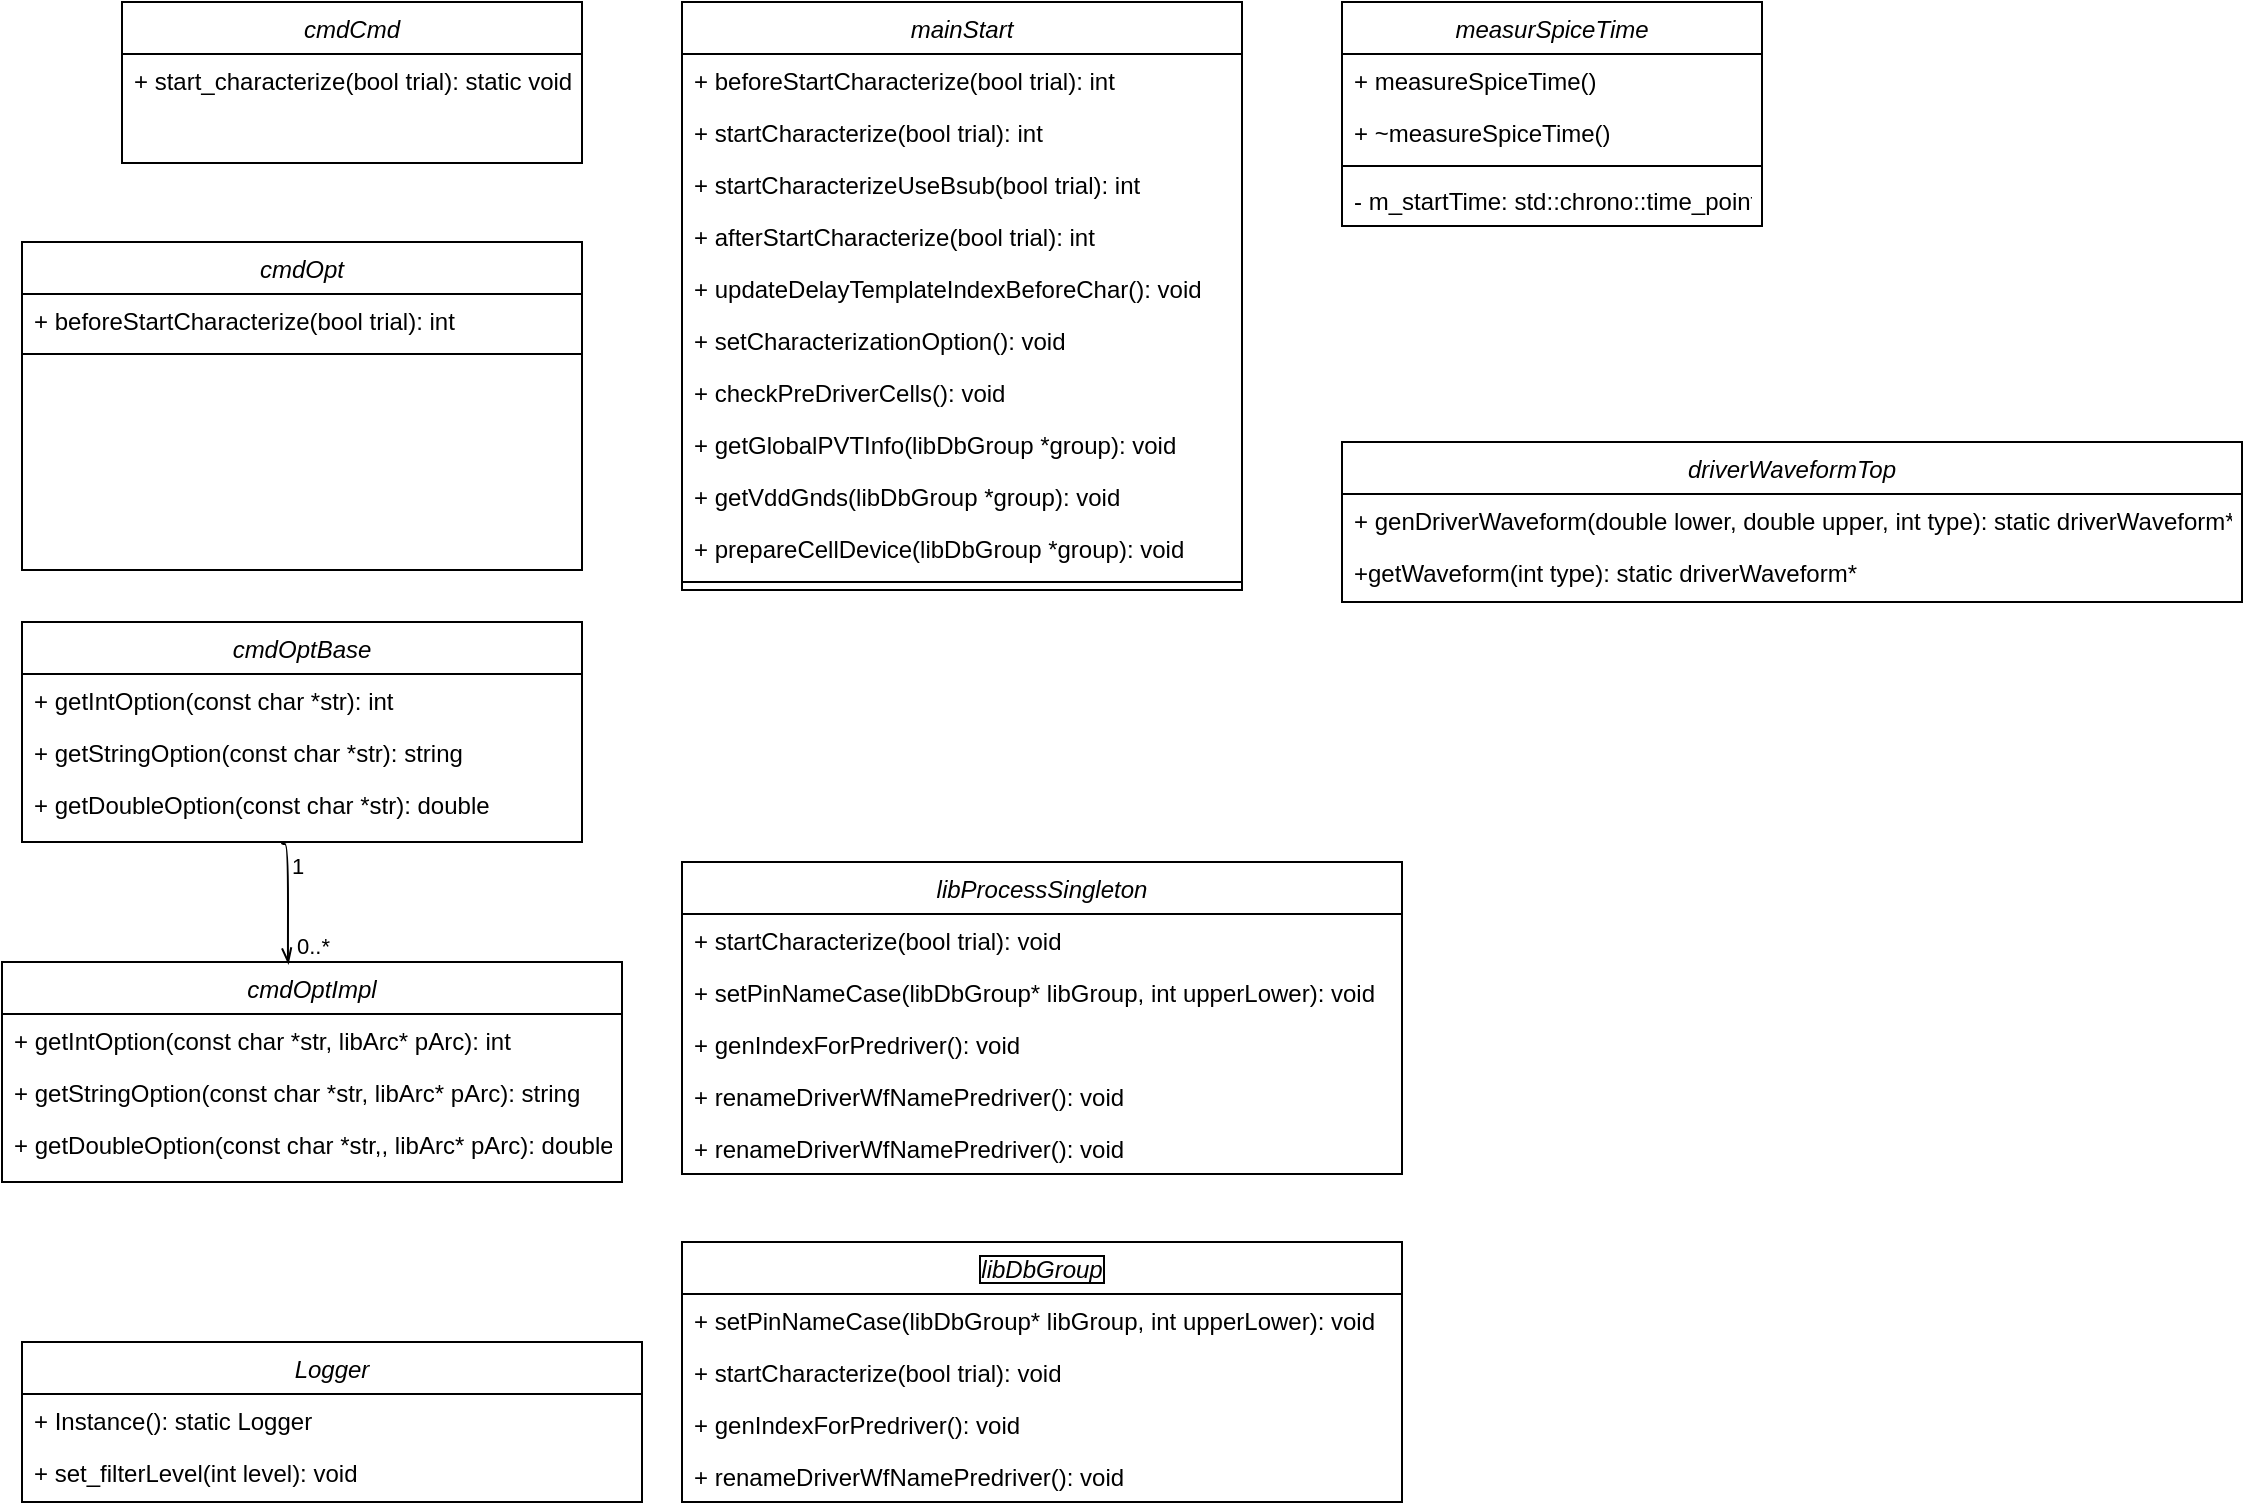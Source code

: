 <mxfile version="21.0.6" type="github">
  <diagram id="C5RBs43oDa-KdzZeNtuy" name="Page-1">
    <mxGraphModel dx="2043" dy="598" grid="1" gridSize="10" guides="1" tooltips="1" connect="1" arrows="1" fold="1" page="1" pageScale="1" pageWidth="827" pageHeight="1169" math="0" shadow="0">
      <root>
        <mxCell id="WIyWlLk6GJQsqaUBKTNV-0" />
        <mxCell id="WIyWlLk6GJQsqaUBKTNV-1" parent="WIyWlLk6GJQsqaUBKTNV-0" />
        <mxCell id="zkfFHV4jXpPFQw0GAbJ--0" value="cmdCmd" style="swimlane;fontStyle=2;align=center;verticalAlign=top;childLayout=stackLayout;horizontal=1;startSize=26;horizontalStack=0;resizeParent=1;resizeLast=0;collapsible=1;marginBottom=0;rounded=0;shadow=0;strokeWidth=1;" parent="WIyWlLk6GJQsqaUBKTNV-1" vertex="1">
          <mxGeometry x="-390" y="50" width="230" height="80.5" as="geometry">
            <mxRectangle x="230" y="140" width="160" height="26" as="alternateBounds" />
          </mxGeometry>
        </mxCell>
        <mxCell id="zkfFHV4jXpPFQw0GAbJ--1" value="+ start_characterize(bool trial): static void" style="text;align=left;verticalAlign=top;spacingLeft=4;spacingRight=4;overflow=hidden;rotatable=0;points=[[0,0.5],[1,0.5]];portConstraint=eastwest;" parent="zkfFHV4jXpPFQw0GAbJ--0" vertex="1">
          <mxGeometry y="26" width="230" height="26" as="geometry" />
        </mxCell>
        <mxCell id="Scj98cI5AJJh03gFAGO5-1" value="measurSpiceTime" style="swimlane;fontStyle=2;align=center;verticalAlign=top;childLayout=stackLayout;horizontal=1;startSize=26;horizontalStack=0;resizeParent=1;resizeLast=0;collapsible=1;marginBottom=0;rounded=0;shadow=0;strokeWidth=1;" vertex="1" parent="WIyWlLk6GJQsqaUBKTNV-1">
          <mxGeometry x="220" y="50" width="210" height="112" as="geometry">
            <mxRectangle x="230" y="140" width="160" height="26" as="alternateBounds" />
          </mxGeometry>
        </mxCell>
        <mxCell id="Scj98cI5AJJh03gFAGO5-2" value="+ measureSpiceTime()&#xa;" style="text;align=left;verticalAlign=top;spacingLeft=4;spacingRight=4;overflow=hidden;rotatable=0;points=[[0,0.5],[1,0.5]];portConstraint=eastwest;" vertex="1" parent="Scj98cI5AJJh03gFAGO5-1">
          <mxGeometry y="26" width="210" height="26" as="geometry" />
        </mxCell>
        <mxCell id="Scj98cI5AJJh03gFAGO5-4" value="+ ~measureSpiceTime()&#xa;" style="text;align=left;verticalAlign=top;spacingLeft=4;spacingRight=4;overflow=hidden;rotatable=0;points=[[0,0.5],[1,0.5]];portConstraint=eastwest;" vertex="1" parent="Scj98cI5AJJh03gFAGO5-1">
          <mxGeometry y="52" width="210" height="26" as="geometry" />
        </mxCell>
        <mxCell id="Scj98cI5AJJh03gFAGO5-3" value="" style="line;html=1;strokeWidth=1;align=left;verticalAlign=middle;spacingTop=-1;spacingLeft=3;spacingRight=3;rotatable=0;labelPosition=right;points=[];portConstraint=eastwest;" vertex="1" parent="Scj98cI5AJJh03gFAGO5-1">
          <mxGeometry y="78" width="210" height="8" as="geometry" />
        </mxCell>
        <mxCell id="Scj98cI5AJJh03gFAGO5-5" value="- m_startTime: std::chrono::time_point" style="text;align=left;verticalAlign=top;spacingLeft=4;spacingRight=4;overflow=hidden;rotatable=0;points=[[0,0.5],[1,0.5]];portConstraint=eastwest;" vertex="1" parent="Scj98cI5AJJh03gFAGO5-1">
          <mxGeometry y="86" width="210" height="26" as="geometry" />
        </mxCell>
        <mxCell id="Scj98cI5AJJh03gFAGO5-6" value="mainStart" style="swimlane;fontStyle=2;align=center;verticalAlign=top;childLayout=stackLayout;horizontal=1;startSize=26;horizontalStack=0;resizeParent=1;resizeLast=0;collapsible=1;marginBottom=0;rounded=0;shadow=0;strokeWidth=1;" vertex="1" parent="WIyWlLk6GJQsqaUBKTNV-1">
          <mxGeometry x="-110" y="50" width="280" height="294" as="geometry">
            <mxRectangle x="230" y="140" width="160" height="26" as="alternateBounds" />
          </mxGeometry>
        </mxCell>
        <mxCell id="Scj98cI5AJJh03gFAGO5-7" value="+ beforeStartCharacterize(bool trial): int&#xa;" style="text;align=left;verticalAlign=top;spacingLeft=4;spacingRight=4;overflow=hidden;rotatable=0;points=[[0,0.5],[1,0.5]];portConstraint=eastwest;" vertex="1" parent="Scj98cI5AJJh03gFAGO5-6">
          <mxGeometry y="26" width="280" height="26" as="geometry" />
        </mxCell>
        <mxCell id="Scj98cI5AJJh03gFAGO5-8" value="+ startCharacterize(bool trial): int&#xa;" style="text;align=left;verticalAlign=top;spacingLeft=4;spacingRight=4;overflow=hidden;rotatable=0;points=[[0,0.5],[1,0.5]];portConstraint=eastwest;" vertex="1" parent="Scj98cI5AJJh03gFAGO5-6">
          <mxGeometry y="52" width="280" height="26" as="geometry" />
        </mxCell>
        <mxCell id="Scj98cI5AJJh03gFAGO5-12" value="+ startCharacterizeUseBsub(bool trial): int&#xa;" style="text;align=left;verticalAlign=top;spacingLeft=4;spacingRight=4;overflow=hidden;rotatable=0;points=[[0,0.5],[1,0.5]];portConstraint=eastwest;" vertex="1" parent="Scj98cI5AJJh03gFAGO5-6">
          <mxGeometry y="78" width="280" height="26" as="geometry" />
        </mxCell>
        <mxCell id="Scj98cI5AJJh03gFAGO5-13" value="+ afterStartCharacterize(bool trial): int&#xa;" style="text;align=left;verticalAlign=top;spacingLeft=4;spacingRight=4;overflow=hidden;rotatable=0;points=[[0,0.5],[1,0.5]];portConstraint=eastwest;" vertex="1" parent="Scj98cI5AJJh03gFAGO5-6">
          <mxGeometry y="104" width="280" height="26" as="geometry" />
        </mxCell>
        <mxCell id="Scj98cI5AJJh03gFAGO5-38" value="+ updateDelayTemplateIndexBeforeChar(): void&#xa;" style="text;align=left;verticalAlign=top;spacingLeft=4;spacingRight=4;overflow=hidden;rotatable=0;points=[[0,0.5],[1,0.5]];portConstraint=eastwest;" vertex="1" parent="Scj98cI5AJJh03gFAGO5-6">
          <mxGeometry y="130" width="280" height="26" as="geometry" />
        </mxCell>
        <mxCell id="Scj98cI5AJJh03gFAGO5-11" value="+ setCharacterizationOption(): void&#xa;" style="text;align=left;verticalAlign=top;spacingLeft=4;spacingRight=4;overflow=hidden;rotatable=0;points=[[0,0.5],[1,0.5]];portConstraint=eastwest;" vertex="1" parent="Scj98cI5AJJh03gFAGO5-6">
          <mxGeometry y="156" width="280" height="26" as="geometry" />
        </mxCell>
        <mxCell id="Scj98cI5AJJh03gFAGO5-39" value="+ checkPreDriverCells(): void&#xa;" style="text;align=left;verticalAlign=top;spacingLeft=4;spacingRight=4;overflow=hidden;rotatable=0;points=[[0,0.5],[1,0.5]];portConstraint=eastwest;" vertex="1" parent="Scj98cI5AJJh03gFAGO5-6">
          <mxGeometry y="182" width="280" height="26" as="geometry" />
        </mxCell>
        <mxCell id="Scj98cI5AJJh03gFAGO5-52" value="+ getGlobalPVTInfo(libDbGroup *group): void&#xa;" style="text;align=left;verticalAlign=top;spacingLeft=4;spacingRight=4;overflow=hidden;rotatable=0;points=[[0,0.5],[1,0.5]];portConstraint=eastwest;" vertex="1" parent="Scj98cI5AJJh03gFAGO5-6">
          <mxGeometry y="208" width="280" height="26" as="geometry" />
        </mxCell>
        <mxCell id="Scj98cI5AJJh03gFAGO5-53" value="+ getVddGnds(libDbGroup *group): void" style="text;align=left;verticalAlign=top;spacingLeft=4;spacingRight=4;overflow=hidden;rotatable=0;points=[[0,0.5],[1,0.5]];portConstraint=eastwest;" vertex="1" parent="Scj98cI5AJJh03gFAGO5-6">
          <mxGeometry y="234" width="280" height="26" as="geometry" />
        </mxCell>
        <mxCell id="Scj98cI5AJJh03gFAGO5-55" value="+ prepareCellDevice(libDbGroup *group): void" style="text;align=left;verticalAlign=top;spacingLeft=4;spacingRight=4;overflow=hidden;rotatable=0;points=[[0,0.5],[1,0.5]];portConstraint=eastwest;" vertex="1" parent="Scj98cI5AJJh03gFAGO5-6">
          <mxGeometry y="260" width="280" height="26" as="geometry" />
        </mxCell>
        <mxCell id="Scj98cI5AJJh03gFAGO5-9" value="" style="line;html=1;strokeWidth=1;align=left;verticalAlign=middle;spacingTop=-1;spacingLeft=3;spacingRight=3;rotatable=0;labelPosition=right;points=[];portConstraint=eastwest;" vertex="1" parent="Scj98cI5AJJh03gFAGO5-6">
          <mxGeometry y="286" width="280" height="8" as="geometry" />
        </mxCell>
        <mxCell id="Scj98cI5AJJh03gFAGO5-14" value="cmdOpt" style="swimlane;fontStyle=2;align=center;verticalAlign=top;childLayout=stackLayout;horizontal=1;startSize=26;horizontalStack=0;resizeParent=1;resizeLast=0;collapsible=1;marginBottom=0;rounded=0;shadow=0;strokeWidth=1;" vertex="1" parent="WIyWlLk6GJQsqaUBKTNV-1">
          <mxGeometry x="-440" y="170" width="280" height="164" as="geometry">
            <mxRectangle x="230" y="140" width="160" height="26" as="alternateBounds" />
          </mxGeometry>
        </mxCell>
        <mxCell id="Scj98cI5AJJh03gFAGO5-15" value="+ beforeStartCharacterize(bool trial): int&#xa;" style="text;align=left;verticalAlign=top;spacingLeft=4;spacingRight=4;overflow=hidden;rotatable=0;points=[[0,0.5],[1,0.5]];portConstraint=eastwest;" vertex="1" parent="Scj98cI5AJJh03gFAGO5-14">
          <mxGeometry y="26" width="280" height="26" as="geometry" />
        </mxCell>
        <mxCell id="Scj98cI5AJJh03gFAGO5-20" value="" style="line;html=1;strokeWidth=1;align=left;verticalAlign=middle;spacingTop=-1;spacingLeft=3;spacingRight=3;rotatable=0;labelPosition=right;points=[];portConstraint=eastwest;" vertex="1" parent="Scj98cI5AJJh03gFAGO5-14">
          <mxGeometry y="52" width="280" height="8" as="geometry" />
        </mxCell>
        <mxCell id="Scj98cI5AJJh03gFAGO5-21" value="cmdOptBase" style="swimlane;fontStyle=2;align=center;verticalAlign=top;childLayout=stackLayout;horizontal=1;startSize=26;horizontalStack=0;resizeParent=1;resizeLast=0;collapsible=1;marginBottom=0;rounded=0;shadow=0;strokeWidth=1;" vertex="1" parent="WIyWlLk6GJQsqaUBKTNV-1">
          <mxGeometry x="-440" y="360" width="280" height="110" as="geometry">
            <mxRectangle x="230" y="140" width="160" height="26" as="alternateBounds" />
          </mxGeometry>
        </mxCell>
        <mxCell id="Scj98cI5AJJh03gFAGO5-22" value="+ getIntOption(const char *str): int&#xa;" style="text;align=left;verticalAlign=top;spacingLeft=4;spacingRight=4;overflow=hidden;rotatable=0;points=[[0,0.5],[1,0.5]];portConstraint=eastwest;" vertex="1" parent="Scj98cI5AJJh03gFAGO5-21">
          <mxGeometry y="26" width="280" height="26" as="geometry" />
        </mxCell>
        <mxCell id="Scj98cI5AJJh03gFAGO5-24" value="+ getStringOption(const char *str): string&#xa;" style="text;align=left;verticalAlign=top;spacingLeft=4;spacingRight=4;overflow=hidden;rotatable=0;points=[[0,0.5],[1,0.5]];portConstraint=eastwest;" vertex="1" parent="Scj98cI5AJJh03gFAGO5-21">
          <mxGeometry y="52" width="280" height="26" as="geometry" />
        </mxCell>
        <mxCell id="Scj98cI5AJJh03gFAGO5-25" value="+ getDoubleOption(const char *str): double&#xa;" style="text;align=left;verticalAlign=top;spacingLeft=4;spacingRight=4;overflow=hidden;rotatable=0;points=[[0,0.5],[1,0.5]];portConstraint=eastwest;" vertex="1" parent="Scj98cI5AJJh03gFAGO5-21">
          <mxGeometry y="78" width="280" height="26" as="geometry" />
        </mxCell>
        <mxCell id="Scj98cI5AJJh03gFAGO5-26" value="cmdOptImpl" style="swimlane;fontStyle=2;align=center;verticalAlign=top;childLayout=stackLayout;horizontal=1;startSize=26;horizontalStack=0;resizeParent=1;resizeLast=0;collapsible=1;marginBottom=0;rounded=0;shadow=0;strokeWidth=1;" vertex="1" parent="WIyWlLk6GJQsqaUBKTNV-1">
          <mxGeometry x="-450" y="530" width="310" height="110" as="geometry">
            <mxRectangle x="230" y="140" width="160" height="26" as="alternateBounds" />
          </mxGeometry>
        </mxCell>
        <mxCell id="Scj98cI5AJJh03gFAGO5-27" value="+ getIntOption(const char *str, libArc* pArc): int&#xa;" style="text;align=left;verticalAlign=top;spacingLeft=4;spacingRight=4;overflow=hidden;rotatable=0;points=[[0,0.5],[1,0.5]];portConstraint=eastwest;" vertex="1" parent="Scj98cI5AJJh03gFAGO5-26">
          <mxGeometry y="26" width="310" height="26" as="geometry" />
        </mxCell>
        <mxCell id="Scj98cI5AJJh03gFAGO5-28" value="+ getStringOption(const char *str, libArc* pArc): string&#xa;" style="text;align=left;verticalAlign=top;spacingLeft=4;spacingRight=4;overflow=hidden;rotatable=0;points=[[0,0.5],[1,0.5]];portConstraint=eastwest;" vertex="1" parent="Scj98cI5AJJh03gFAGO5-26">
          <mxGeometry y="52" width="310" height="26" as="geometry" />
        </mxCell>
        <mxCell id="Scj98cI5AJJh03gFAGO5-29" value="+ getDoubleOption(const char *str,, libArc* pArc): double&#xa;" style="text;align=left;verticalAlign=top;spacingLeft=4;spacingRight=4;overflow=hidden;rotatable=0;points=[[0,0.5],[1,0.5]];portConstraint=eastwest;" vertex="1" parent="Scj98cI5AJJh03gFAGO5-26">
          <mxGeometry y="78" width="310" height="26" as="geometry" />
        </mxCell>
        <mxCell id="Scj98cI5AJJh03gFAGO5-31" value="" style="endArrow=openThin;html=1;edgeStyle=orthogonalEdgeStyle;entryX=0.462;entryY=0.009;entryDx=0;entryDy=0;entryPerimeter=0;startArrow=none;startFill=0;endFill=0;curved=1;" edge="1" parent="WIyWlLk6GJQsqaUBKTNV-1" target="Scj98cI5AJJh03gFAGO5-26">
          <mxGeometry relative="1" as="geometry">
            <mxPoint x="-307" y="470" as="sourcePoint" />
            <mxPoint x="10" y="390" as="targetPoint" />
            <Array as="points">
              <mxPoint x="-310" y="471" />
              <mxPoint x="-307" y="471" />
              <mxPoint x="-307" y="529" />
              <mxPoint x="-307" y="529" />
            </Array>
          </mxGeometry>
        </mxCell>
        <mxCell id="Scj98cI5AJJh03gFAGO5-32" value="1" style="edgeLabel;resizable=0;html=1;align=left;verticalAlign=bottom;" connectable="0" vertex="1" parent="Scj98cI5AJJh03gFAGO5-31">
          <mxGeometry x="-1" relative="1" as="geometry">
            <mxPoint y="20" as="offset" />
          </mxGeometry>
        </mxCell>
        <mxCell id="Scj98cI5AJJh03gFAGO5-33" value="0..*" style="edgeLabel;resizable=0;html=1;align=right;verticalAlign=bottom;" connectable="0" vertex="1" parent="Scj98cI5AJJh03gFAGO5-31">
          <mxGeometry x="1" relative="1" as="geometry">
            <mxPoint x="21" as="offset" />
          </mxGeometry>
        </mxCell>
        <mxCell id="Scj98cI5AJJh03gFAGO5-34" value="Logger" style="swimlane;fontStyle=2;align=center;verticalAlign=top;childLayout=stackLayout;horizontal=1;startSize=26;horizontalStack=0;resizeParent=1;resizeLast=0;collapsible=1;marginBottom=0;rounded=0;shadow=0;strokeWidth=1;" vertex="1" parent="WIyWlLk6GJQsqaUBKTNV-1">
          <mxGeometry x="-440" y="720" width="310" height="80" as="geometry">
            <mxRectangle x="230" y="140" width="160" height="26" as="alternateBounds" />
          </mxGeometry>
        </mxCell>
        <mxCell id="Scj98cI5AJJh03gFAGO5-35" value="+ Instance(): static Logger " style="text;align=left;verticalAlign=top;spacingLeft=4;spacingRight=4;overflow=hidden;rotatable=0;points=[[0,0.5],[1,0.5]];portConstraint=eastwest;" vertex="1" parent="Scj98cI5AJJh03gFAGO5-34">
          <mxGeometry y="26" width="310" height="26" as="geometry" />
        </mxCell>
        <mxCell id="Scj98cI5AJJh03gFAGO5-36" value="+ set_filterLevel(int level): void" style="text;align=left;verticalAlign=top;spacingLeft=4;spacingRight=4;overflow=hidden;rotatable=0;points=[[0,0.5],[1,0.5]];portConstraint=eastwest;" vertex="1" parent="Scj98cI5AJJh03gFAGO5-34">
          <mxGeometry y="52" width="310" height="26" as="geometry" />
        </mxCell>
        <mxCell id="Scj98cI5AJJh03gFAGO5-40" value="libProcessSingleton" style="swimlane;fontStyle=2;align=center;verticalAlign=top;childLayout=stackLayout;horizontal=1;startSize=26;horizontalStack=0;resizeParent=1;resizeLast=0;collapsible=1;marginBottom=0;rounded=0;shadow=0;strokeWidth=1;" vertex="1" parent="WIyWlLk6GJQsqaUBKTNV-1">
          <mxGeometry x="-110" y="480" width="360" height="156" as="geometry">
            <mxRectangle x="230" y="140" width="160" height="26" as="alternateBounds" />
          </mxGeometry>
        </mxCell>
        <mxCell id="Scj98cI5AJJh03gFAGO5-41" value="+ startCharacterize(bool trial): void " style="text;align=left;verticalAlign=top;spacingLeft=4;spacingRight=4;overflow=hidden;rotatable=0;points=[[0,0.5],[1,0.5]];portConstraint=eastwest;" vertex="1" parent="Scj98cI5AJJh03gFAGO5-40">
          <mxGeometry y="26" width="360" height="26" as="geometry" />
        </mxCell>
        <mxCell id="Scj98cI5AJJh03gFAGO5-43" value="+ setPinNameCase(libDbGroup* libGroup, int upperLower): void" style="text;align=left;verticalAlign=top;spacingLeft=4;spacingRight=4;overflow=hidden;rotatable=0;points=[[0,0.5],[1,0.5]];portConstraint=eastwest;" vertex="1" parent="Scj98cI5AJJh03gFAGO5-40">
          <mxGeometry y="52" width="360" height="26" as="geometry" />
        </mxCell>
        <mxCell id="Scj98cI5AJJh03gFAGO5-44" value="+ genIndexForPredriver(): void " style="text;align=left;verticalAlign=top;spacingLeft=4;spacingRight=4;overflow=hidden;rotatable=0;points=[[0,0.5],[1,0.5]];portConstraint=eastwest;" vertex="1" parent="Scj98cI5AJJh03gFAGO5-40">
          <mxGeometry y="78" width="360" height="26" as="geometry" />
        </mxCell>
        <mxCell id="Scj98cI5AJJh03gFAGO5-46" value="+ renameDriverWfNamePredriver(): void " style="text;align=left;verticalAlign=top;spacingLeft=4;spacingRight=4;overflow=hidden;rotatable=0;points=[[0,0.5],[1,0.5]];portConstraint=eastwest;" vertex="1" parent="Scj98cI5AJJh03gFAGO5-40">
          <mxGeometry y="104" width="360" height="26" as="geometry" />
        </mxCell>
        <mxCell id="Scj98cI5AJJh03gFAGO5-54" value="+ renameDriverWfNamePredriver(): void " style="text;align=left;verticalAlign=top;spacingLeft=4;spacingRight=4;overflow=hidden;rotatable=0;points=[[0,0.5],[1,0.5]];portConstraint=eastwest;" vertex="1" parent="Scj98cI5AJJh03gFAGO5-40">
          <mxGeometry y="130" width="360" height="26" as="geometry" />
        </mxCell>
        <mxCell id="Scj98cI5AJJh03gFAGO5-47" value="libDbGroup" style="swimlane;fontStyle=2;align=center;verticalAlign=top;childLayout=stackLayout;horizontal=1;startSize=26;horizontalStack=0;resizeParent=1;resizeLast=0;collapsible=1;marginBottom=0;rounded=0;shadow=0;strokeWidth=1;labelBorderColor=default;" vertex="1" parent="WIyWlLk6GJQsqaUBKTNV-1">
          <mxGeometry x="-110" y="670" width="360" height="130" as="geometry">
            <mxRectangle x="230" y="140" width="160" height="26" as="alternateBounds" />
          </mxGeometry>
        </mxCell>
        <mxCell id="Scj98cI5AJJh03gFAGO5-49" value="+ setPinNameCase(libDbGroup* libGroup, int upperLower): void" style="text;align=left;verticalAlign=top;spacingLeft=4;spacingRight=4;overflow=hidden;rotatable=0;points=[[0,0.5],[1,0.5]];portConstraint=eastwest;" vertex="1" parent="Scj98cI5AJJh03gFAGO5-47">
          <mxGeometry y="26" width="360" height="26" as="geometry" />
        </mxCell>
        <mxCell id="Scj98cI5AJJh03gFAGO5-48" value="+ startCharacterize(bool trial): void " style="text;align=left;verticalAlign=top;spacingLeft=4;spacingRight=4;overflow=hidden;rotatable=0;points=[[0,0.5],[1,0.5]];portConstraint=eastwest;" vertex="1" parent="Scj98cI5AJJh03gFAGO5-47">
          <mxGeometry y="52" width="360" height="26" as="geometry" />
        </mxCell>
        <mxCell id="Scj98cI5AJJh03gFAGO5-50" value="+ genIndexForPredriver(): void " style="text;align=left;verticalAlign=top;spacingLeft=4;spacingRight=4;overflow=hidden;rotatable=0;points=[[0,0.5],[1,0.5]];portConstraint=eastwest;" vertex="1" parent="Scj98cI5AJJh03gFAGO5-47">
          <mxGeometry y="78" width="360" height="26" as="geometry" />
        </mxCell>
        <mxCell id="Scj98cI5AJJh03gFAGO5-51" value="+ renameDriverWfNamePredriver(): void " style="text;align=left;verticalAlign=top;spacingLeft=4;spacingRight=4;overflow=hidden;rotatable=0;points=[[0,0.5],[1,0.5]];portConstraint=eastwest;" vertex="1" parent="Scj98cI5AJJh03gFAGO5-47">
          <mxGeometry y="104" width="360" height="26" as="geometry" />
        </mxCell>
        <mxCell id="Scj98cI5AJJh03gFAGO5-56" value="driverWaveformTop" style="swimlane;fontStyle=2;align=center;verticalAlign=top;childLayout=stackLayout;horizontal=1;startSize=26;horizontalStack=0;resizeParent=1;resizeLast=0;collapsible=1;marginBottom=0;rounded=0;shadow=0;strokeWidth=1;" vertex="1" parent="WIyWlLk6GJQsqaUBKTNV-1">
          <mxGeometry x="220" y="270" width="450" height="80" as="geometry">
            <mxRectangle x="230" y="140" width="160" height="26" as="alternateBounds" />
          </mxGeometry>
        </mxCell>
        <mxCell id="Scj98cI5AJJh03gFAGO5-57" value="+ genDriverWaveform(double lower, double upper, int type): static driverWaveform*" style="text;align=left;verticalAlign=top;spacingLeft=4;spacingRight=4;overflow=hidden;rotatable=0;points=[[0,0.5],[1,0.5]];portConstraint=eastwest;" vertex="1" parent="Scj98cI5AJJh03gFAGO5-56">
          <mxGeometry y="26" width="450" height="26" as="geometry" />
        </mxCell>
        <mxCell id="Scj98cI5AJJh03gFAGO5-58" value="+getWaveform(int type): static driverWaveform*" style="text;align=left;verticalAlign=top;spacingLeft=4;spacingRight=4;overflow=hidden;rotatable=0;points=[[0,0.5],[1,0.5]];portConstraint=eastwest;" vertex="1" parent="Scj98cI5AJJh03gFAGO5-56">
          <mxGeometry y="52" width="450" height="26" as="geometry" />
        </mxCell>
      </root>
    </mxGraphModel>
  </diagram>
</mxfile>

